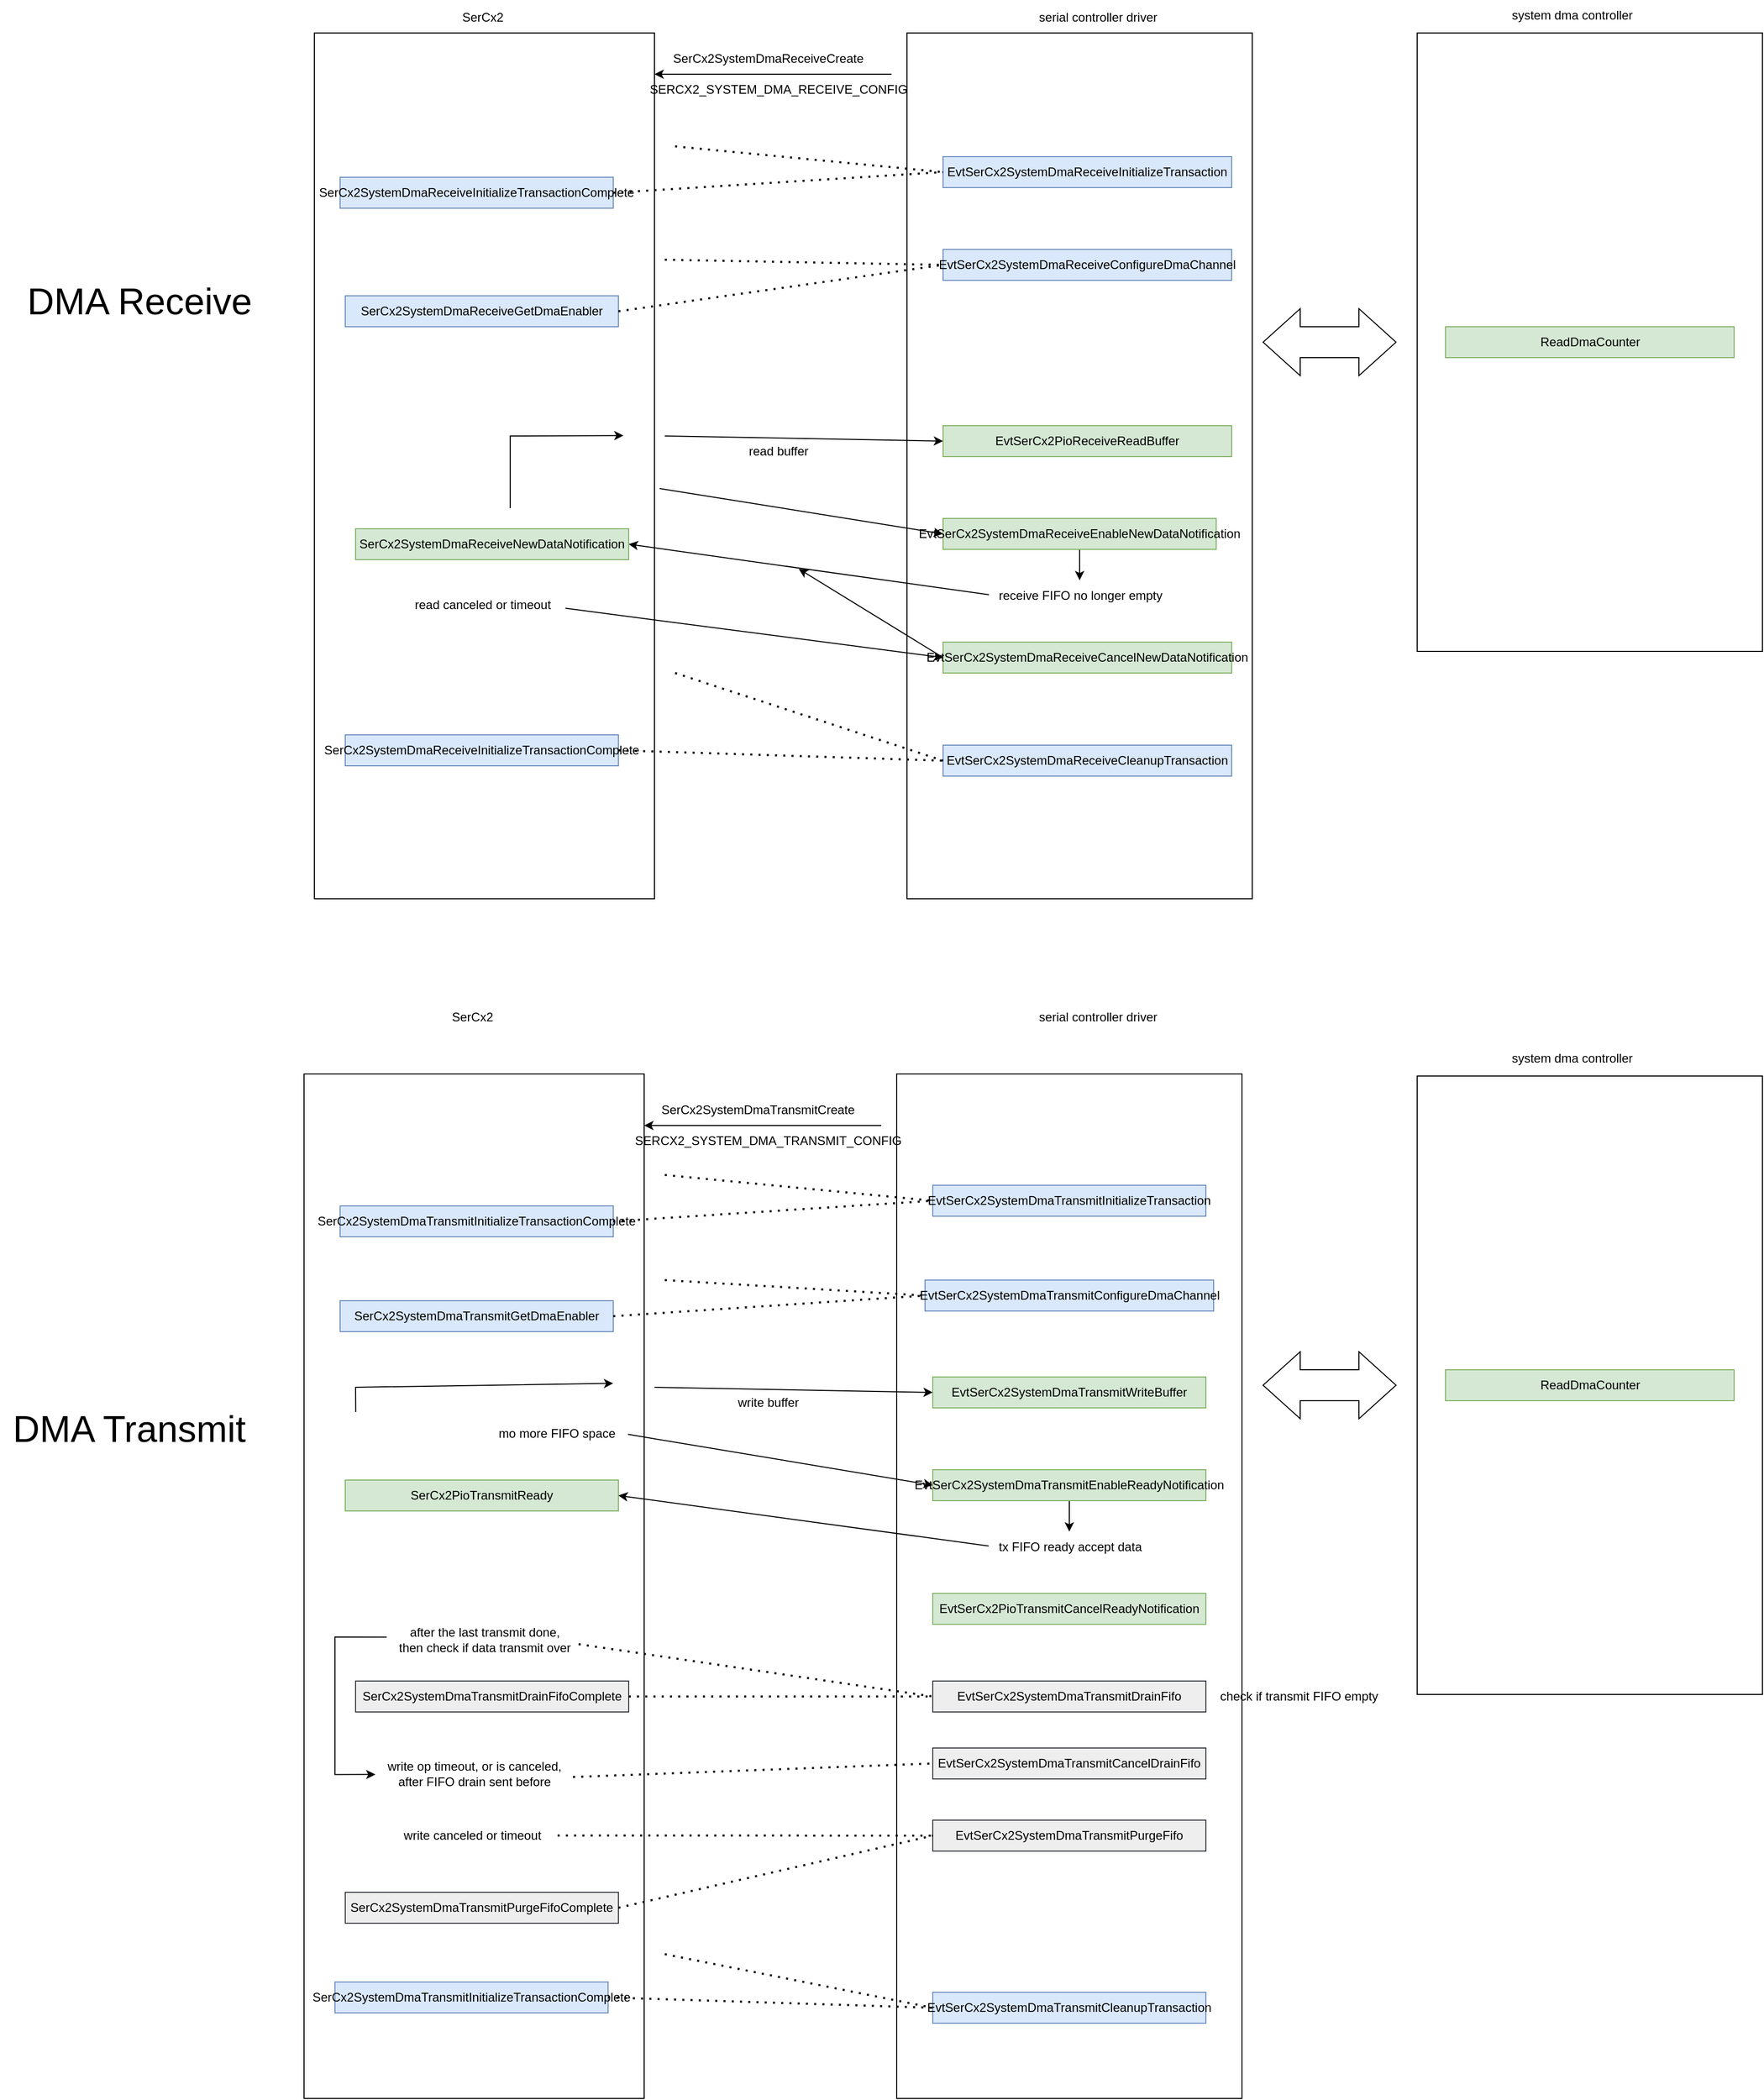 <mxfile version="24.7.5">
  <diagram id="C5RBs43oDa-KdzZeNtuy" name="Page-1">
    <mxGraphModel dx="1642" dy="996" grid="1" gridSize="10" guides="1" tooltips="1" connect="1" arrows="1" fold="1" page="1" pageScale="1" pageWidth="827" pageHeight="1169" math="0" shadow="0">
      <root>
        <mxCell id="WIyWlLk6GJQsqaUBKTNV-0" />
        <mxCell id="WIyWlLk6GJQsqaUBKTNV-1" parent="WIyWlLk6GJQsqaUBKTNV-0" />
        <mxCell id="CJKZ5IRd0fSEl3AEi2B6-0" value="" style="rounded=0;whiteSpace=wrap;html=1;fontStyle=0;fontSize=12;" parent="WIyWlLk6GJQsqaUBKTNV-1" vertex="1">
          <mxGeometry x="300" y="70" width="330" height="840" as="geometry" />
        </mxCell>
        <mxCell id="CJKZ5IRd0fSEl3AEi2B6-1" value="" style="rounded=0;whiteSpace=wrap;html=1;fontStyle=0;fontSize=12;" parent="WIyWlLk6GJQsqaUBKTNV-1" vertex="1">
          <mxGeometry x="875" y="70" width="335" height="840" as="geometry" />
        </mxCell>
        <mxCell id="CJKZ5IRd0fSEl3AEi2B6-2" value="serial controller driver" style="text;html=1;align=center;verticalAlign=middle;resizable=0;points=[];autosize=1;strokeColor=none;fillColor=none;fontStyle=0;fontSize=12;" parent="WIyWlLk6GJQsqaUBKTNV-1" vertex="1">
          <mxGeometry x="990" y="40" width="140" height="30" as="geometry" />
        </mxCell>
        <mxCell id="CJKZ5IRd0fSEl3AEi2B6-3" value="" style="endArrow=classic;html=1;rounded=0;entryX=0;entryY=0.5;entryDx=0;entryDy=0;fontStyle=0;fontSize=12;" parent="WIyWlLk6GJQsqaUBKTNV-1" target="CJKZ5IRd0fSEl3AEi2B6-12" edge="1">
          <mxGeometry width="50" height="50" relative="1" as="geometry">
            <mxPoint x="640" y="461" as="sourcePoint" />
            <mxPoint x="875.0" y="423.8" as="targetPoint" />
          </mxGeometry>
        </mxCell>
        <mxCell id="CJKZ5IRd0fSEl3AEi2B6-5" value="&lt;div style=&quot;font-size: 12px;&quot;&gt;&lt;span style=&quot;box-sizing: inherit; outline-color: inherit; font-size: 12px;&quot;&gt;read buffer&lt;/span&gt;&lt;/div&gt;" style="text;html=1;align=center;verticalAlign=middle;resizable=0;points=[];autosize=1;strokeColor=none;fillColor=none;fontStyle=0;fontSize=12;" parent="WIyWlLk6GJQsqaUBKTNV-1" vertex="1">
          <mxGeometry x="710" y="461" width="80" height="30" as="geometry" />
        </mxCell>
        <mxCell id="CJKZ5IRd0fSEl3AEi2B6-6" value="SerCx2SystemDmaReceiveCreate" style="text;html=1;align=center;verticalAlign=middle;resizable=0;points=[];autosize=1;strokeColor=none;fillColor=none;fontStyle=0;fontSize=12;" parent="WIyWlLk6GJQsqaUBKTNV-1" vertex="1">
          <mxGeometry x="635" y="80" width="210" height="30" as="geometry" />
        </mxCell>
        <mxCell id="CJKZ5IRd0fSEl3AEi2B6-9" value="SERCX2_SYSTEM_DMA_RECEIVE_CONFIG" style="text;html=1;align=center;verticalAlign=middle;resizable=0;points=[];autosize=0;strokeColor=none;fillColor=none;fontStyle=0;fontSize=12;" parent="WIyWlLk6GJQsqaUBKTNV-1" vertex="1">
          <mxGeometry x="645" y="110" width="210" height="30" as="geometry" />
        </mxCell>
        <mxCell id="CJKZ5IRd0fSEl3AEi2B6-10" value="" style="endArrow=classic;html=1;rounded=0;fontStyle=0;fontSize=12;" parent="WIyWlLk6GJQsqaUBKTNV-1" edge="1">
          <mxGeometry width="50" height="50" relative="1" as="geometry">
            <mxPoint x="860" y="110" as="sourcePoint" />
            <mxPoint x="630" y="110" as="targetPoint" />
          </mxGeometry>
        </mxCell>
        <mxCell id="CJKZ5IRd0fSEl3AEi2B6-12" value="&lt;span style=&quot;text-wrap: nowrap; font-size: 12px;&quot;&gt;EvtSerCx2PioReceiveReadBuffer&lt;/span&gt;" style="rounded=0;whiteSpace=wrap;html=1;fillColor=#d5e8d4;strokeColor=#82b366;fontStyle=0;fontSize=12;" parent="WIyWlLk6GJQsqaUBKTNV-1" vertex="1">
          <mxGeometry x="910" y="451" width="280" height="30" as="geometry" />
        </mxCell>
        <mxCell id="CJKZ5IRd0fSEl3AEi2B6-26" style="rounded=0;orthogonalLoop=1;jettySize=auto;html=1;exitX=0.011;exitY=0.467;exitDx=0;exitDy=0;entryX=1;entryY=0.5;entryDx=0;entryDy=0;exitPerimeter=0;fontStyle=0;fontSize=12;" parent="WIyWlLk6GJQsqaUBKTNV-1" source="CJKZ5IRd0fSEl3AEi2B6-28" target="CJKZ5IRd0fSEl3AEi2B6-24" edge="1">
          <mxGeometry relative="1" as="geometry" />
        </mxCell>
        <mxCell id="CJKZ5IRd0fSEl3AEi2B6-29" value="" style="edgeStyle=orthogonalEdgeStyle;rounded=0;orthogonalLoop=1;jettySize=auto;html=1;fontStyle=0;fontSize=12;" parent="WIyWlLk6GJQsqaUBKTNV-1" source="CJKZ5IRd0fSEl3AEi2B6-13" target="CJKZ5IRd0fSEl3AEi2B6-28" edge="1">
          <mxGeometry relative="1" as="geometry" />
        </mxCell>
        <mxCell id="CJKZ5IRd0fSEl3AEi2B6-13" value="&lt;span style=&quot;text-wrap: nowrap;&quot;&gt;EvtSerCx2SystemDmaReceiveEnableNewDataNotification&lt;/span&gt;" style="rounded=0;whiteSpace=wrap;html=1;fillColor=#d5e8d4;strokeColor=#82b366;fontStyle=0;fontSize=12;" parent="WIyWlLk6GJQsqaUBKTNV-1" vertex="1">
          <mxGeometry x="910" y="541" width="265" height="30" as="geometry" />
        </mxCell>
        <mxCell id="CJKZ5IRd0fSEl3AEi2B6-14" value="&lt;span style=&quot;text-wrap: nowrap; font-size: 12px;&quot;&gt;EvtSerCx2SystemDmaReceiveCancelNewDataNotification&lt;/span&gt;" style="rounded=0;whiteSpace=wrap;html=1;fillColor=#d5e8d4;strokeColor=#82b366;fontStyle=0;fontSize=12;" parent="WIyWlLk6GJQsqaUBKTNV-1" vertex="1">
          <mxGeometry x="910" y="661" width="280" height="30" as="geometry" />
        </mxCell>
        <mxCell id="CJKZ5IRd0fSEl3AEi2B6-15" value="&lt;span style=&quot;text-wrap: nowrap; font-size: 12px;&quot;&gt;EvtSerCx2&lt;/span&gt;&lt;span style=&quot;text-wrap: nowrap;&quot;&gt;SystemDma&lt;/span&gt;&lt;span style=&quot;text-wrap: nowrap; font-size: 12px;&quot;&gt;ReceiveInitializeTransaction&lt;/span&gt;" style="rounded=0;whiteSpace=wrap;html=1;fillColor=#dae8fc;strokeColor=#6c8ebf;fontStyle=0;fontSize=12;" parent="WIyWlLk6GJQsqaUBKTNV-1" vertex="1">
          <mxGeometry x="910" y="190" width="280" height="30" as="geometry" />
        </mxCell>
        <mxCell id="CJKZ5IRd0fSEl3AEi2B6-16" value="" style="endArrow=none;dashed=1;html=1;dashPattern=1 3;strokeWidth=2;rounded=0;entryX=0;entryY=0.5;entryDx=0;entryDy=0;fontStyle=0;fontSize=12;" parent="WIyWlLk6GJQsqaUBKTNV-1" target="CJKZ5IRd0fSEl3AEi2B6-15" edge="1">
          <mxGeometry width="50" height="50" relative="1" as="geometry">
            <mxPoint x="650" y="180" as="sourcePoint" />
            <mxPoint x="730" y="190" as="targetPoint" />
          </mxGeometry>
        </mxCell>
        <mxCell id="CJKZ5IRd0fSEl3AEi2B6-17" value="&lt;span style=&quot;text-wrap: nowrap; font-size: 12px;&quot;&gt;EvtSerCx2&lt;/span&gt;&lt;span style=&quot;text-wrap: nowrap;&quot;&gt;SystemDma&lt;/span&gt;&lt;span style=&quot;text-wrap: nowrap; font-size: 12px;&quot;&gt;ReceiveCleanupTransaction&lt;/span&gt;" style="rounded=0;whiteSpace=wrap;html=1;fillColor=#dae8fc;strokeColor=#6c8ebf;fontStyle=0;fontSize=12;" parent="WIyWlLk6GJQsqaUBKTNV-1" vertex="1">
          <mxGeometry x="910" y="761" width="280" height="30" as="geometry" />
        </mxCell>
        <mxCell id="CJKZ5IRd0fSEl3AEi2B6-18" value="" style="endArrow=none;dashed=1;html=1;dashPattern=1 3;strokeWidth=2;rounded=0;entryX=0;entryY=0.5;entryDx=0;entryDy=0;fontStyle=0;fontSize=12;" parent="WIyWlLk6GJQsqaUBKTNV-1" target="CJKZ5IRd0fSEl3AEi2B6-17" edge="1">
          <mxGeometry width="50" height="50" relative="1" as="geometry">
            <mxPoint x="650" y="691" as="sourcePoint" />
            <mxPoint x="895" y="561" as="targetPoint" />
          </mxGeometry>
        </mxCell>
        <mxCell id="CJKZ5IRd0fSEl3AEi2B6-19" value="&lt;span style=&quot;text-wrap: nowrap; font-size: 12px;&quot;&gt;SerCx2&lt;/span&gt;&lt;span style=&quot;text-wrap: nowrap;&quot;&gt;SystemDma&lt;/span&gt;&lt;span style=&quot;text-wrap: nowrap; font-size: 12px;&quot;&gt;ReceiveInitializeTransactionComplete&lt;/span&gt;" style="rounded=0;whiteSpace=wrap;html=1;fillColor=#dae8fc;strokeColor=#6c8ebf;fontStyle=0;fontSize=12;" parent="WIyWlLk6GJQsqaUBKTNV-1" vertex="1">
          <mxGeometry x="325" y="210" width="265" height="30" as="geometry" />
        </mxCell>
        <mxCell id="CJKZ5IRd0fSEl3AEi2B6-20" value="" style="endArrow=none;dashed=1;html=1;dashPattern=1 3;strokeWidth=2;rounded=0;exitX=1;exitY=0.5;exitDx=0;exitDy=0;entryX=0;entryY=0.5;entryDx=0;entryDy=0;fontStyle=0;fontSize=12;" parent="WIyWlLk6GJQsqaUBKTNV-1" source="CJKZ5IRd0fSEl3AEi2B6-19" target="CJKZ5IRd0fSEl3AEi2B6-15" edge="1">
          <mxGeometry width="50" height="50" relative="1" as="geometry">
            <mxPoint x="660" y="190" as="sourcePoint" />
            <mxPoint x="860" y="190" as="targetPoint" />
          </mxGeometry>
        </mxCell>
        <mxCell id="CJKZ5IRd0fSEl3AEi2B6-21" value="&lt;span style=&quot;text-wrap: nowrap; font-size: 12px;&quot;&gt;SerCx2&lt;/span&gt;&lt;span style=&quot;text-wrap: nowrap;&quot;&gt;SystemDma&lt;/span&gt;&lt;span style=&quot;text-wrap: nowrap; font-size: 12px;&quot;&gt;ReceiveInitializeTransactionComplete&lt;/span&gt;" style="rounded=0;whiteSpace=wrap;html=1;fillColor=#dae8fc;strokeColor=#6c8ebf;fontStyle=0;fontSize=12;" parent="WIyWlLk6GJQsqaUBKTNV-1" vertex="1">
          <mxGeometry x="330" y="751" width="265" height="30" as="geometry" />
        </mxCell>
        <mxCell id="CJKZ5IRd0fSEl3AEi2B6-22" value="" style="endArrow=none;dashed=1;html=1;dashPattern=1 3;strokeWidth=2;rounded=0;exitX=1;exitY=0.5;exitDx=0;exitDy=0;entryX=0;entryY=0.5;entryDx=0;entryDy=0;fontStyle=0;fontSize=12;" parent="WIyWlLk6GJQsqaUBKTNV-1" source="CJKZ5IRd0fSEl3AEi2B6-21" target="CJKZ5IRd0fSEl3AEi2B6-17" edge="1">
          <mxGeometry width="50" height="50" relative="1" as="geometry">
            <mxPoint x="660" y="634" as="sourcePoint" />
            <mxPoint x="860" y="634" as="targetPoint" />
          </mxGeometry>
        </mxCell>
        <mxCell id="CJKZ5IRd0fSEl3AEi2B6-23" value="" style="endArrow=classic;html=1;rounded=0;entryX=0;entryY=0.5;entryDx=0;entryDy=0;fontStyle=0;fontSize=12;" parent="WIyWlLk6GJQsqaUBKTNV-1" target="CJKZ5IRd0fSEl3AEi2B6-13" edge="1">
          <mxGeometry width="50" height="50" relative="1" as="geometry">
            <mxPoint x="635" y="512" as="sourcePoint" />
            <mxPoint x="890" y="520" as="targetPoint" />
          </mxGeometry>
        </mxCell>
        <mxCell id="CJKZ5IRd0fSEl3AEi2B6-24" value="&lt;span style=&quot;text-wrap: nowrap;&quot;&gt;SerCx2SystemDmaReceiveNewDataNotification&lt;/span&gt;" style="rounded=0;whiteSpace=wrap;html=1;fillColor=#d5e8d4;strokeColor=#82b366;fontStyle=0;fontSize=12;" parent="WIyWlLk6GJQsqaUBKTNV-1" vertex="1">
          <mxGeometry x="340" y="551" width="265" height="30" as="geometry" />
        </mxCell>
        <mxCell id="CJKZ5IRd0fSEl3AEi2B6-28" value="receive FIFO no longer empty" style="text;html=1;align=center;verticalAlign=middle;resizable=0;points=[];autosize=1;strokeColor=none;fillColor=none;fontStyle=0;fontSize=12;" parent="WIyWlLk6GJQsqaUBKTNV-1" vertex="1">
          <mxGeometry x="952.5" y="601" width="180" height="30" as="geometry" />
        </mxCell>
        <mxCell id="CJKZ5IRd0fSEl3AEi2B6-30" value="SerCx2" style="text;html=1;align=center;verticalAlign=middle;resizable=0;points=[];autosize=1;strokeColor=none;fillColor=none;fontStyle=0;fontSize=12;" parent="WIyWlLk6GJQsqaUBKTNV-1" vertex="1">
          <mxGeometry x="432.5" y="40" width="60" height="30" as="geometry" />
        </mxCell>
        <mxCell id="CJKZ5IRd0fSEl3AEi2B6-31" value="" style="endArrow=classic;html=1;rounded=0;entryX=0.909;entryY=0.465;entryDx=0;entryDy=0;entryPerimeter=0;fontStyle=0;fontSize=12;" parent="WIyWlLk6GJQsqaUBKTNV-1" target="CJKZ5IRd0fSEl3AEi2B6-0" edge="1">
          <mxGeometry width="50" height="50" relative="1" as="geometry">
            <mxPoint x="490" y="531" as="sourcePoint" />
            <mxPoint x="599.97" y="600.66" as="targetPoint" />
            <Array as="points">
              <mxPoint x="490" y="461" />
            </Array>
          </mxGeometry>
        </mxCell>
        <mxCell id="CJKZ5IRd0fSEl3AEi2B6-32" value="&lt;font style=&quot;font-size: 36px;&quot;&gt;DMA Receive&lt;/font&gt;" style="text;html=1;align=center;verticalAlign=middle;resizable=0;points=[];autosize=1;strokeColor=none;fillColor=none;fontStyle=0;fontSize=36;" parent="WIyWlLk6GJQsqaUBKTNV-1" vertex="1">
          <mxGeometry x="10" y="300" width="240" height="60" as="geometry" />
        </mxCell>
        <mxCell id="CJKZ5IRd0fSEl3AEi2B6-33" value="" style="rounded=0;whiteSpace=wrap;html=1;fontStyle=0;fontSize=12;" parent="WIyWlLk6GJQsqaUBKTNV-1" vertex="1">
          <mxGeometry x="290" y="1080" width="330" height="994" as="geometry" />
        </mxCell>
        <mxCell id="CJKZ5IRd0fSEl3AEi2B6-34" value="" style="rounded=0;whiteSpace=wrap;html=1;fontStyle=0;fontSize=12;" parent="WIyWlLk6GJQsqaUBKTNV-1" vertex="1">
          <mxGeometry x="865" y="1080" width="335" height="994" as="geometry" />
        </mxCell>
        <mxCell id="CJKZ5IRd0fSEl3AEi2B6-35" value="serial controller driver" style="text;html=1;align=center;verticalAlign=middle;resizable=0;points=[];autosize=1;strokeColor=none;fillColor=none;fontStyle=0;fontSize=12;" parent="WIyWlLk6GJQsqaUBKTNV-1" vertex="1">
          <mxGeometry x="990" y="1010" width="140" height="30" as="geometry" />
        </mxCell>
        <mxCell id="CJKZ5IRd0fSEl3AEi2B6-36" value="" style="endArrow=classic;html=1;rounded=0;entryX=0;entryY=0.5;entryDx=0;entryDy=0;fontStyle=0;fontSize=12;" parent="WIyWlLk6GJQsqaUBKTNV-1" target="CJKZ5IRd0fSEl3AEi2B6-42" edge="1">
          <mxGeometry width="50" height="50" relative="1" as="geometry">
            <mxPoint x="630" y="1384" as="sourcePoint" />
            <mxPoint x="865.0" y="1346.8" as="targetPoint" />
          </mxGeometry>
        </mxCell>
        <mxCell id="CJKZ5IRd0fSEl3AEi2B6-37" value="&lt;div style=&quot;font-size: 12px;&quot;&gt;&lt;span style=&quot;box-sizing: inherit; outline-color: inherit; font-size: 12px;&quot;&gt;write buffer&lt;/span&gt;&lt;/div&gt;" style="text;html=1;align=center;verticalAlign=middle;resizable=0;points=[];autosize=1;strokeColor=none;fillColor=none;fontStyle=0;fontSize=12;" parent="WIyWlLk6GJQsqaUBKTNV-1" vertex="1">
          <mxGeometry x="700" y="1384" width="80" height="30" as="geometry" />
        </mxCell>
        <mxCell id="CJKZ5IRd0fSEl3AEi2B6-38" value="SerCx2SystemDmaTransmitCreate" style="text;html=1;align=center;verticalAlign=middle;resizable=0;points=[];autosize=1;strokeColor=none;fillColor=none;fontStyle=0;fontSize=12;" parent="WIyWlLk6GJQsqaUBKTNV-1" vertex="1">
          <mxGeometry x="625" y="1100" width="210" height="30" as="geometry" />
        </mxCell>
        <mxCell id="CJKZ5IRd0fSEl3AEi2B6-39" value="SERCX2_SYSTEM_DMA_TRANSMIT_CONFIG" style="text;html=1;align=center;verticalAlign=middle;resizable=0;points=[];autosize=0;strokeColor=none;fillColor=none;fontStyle=0;fontSize=12;" parent="WIyWlLk6GJQsqaUBKTNV-1" vertex="1">
          <mxGeometry x="635" y="1130" width="210" height="30" as="geometry" />
        </mxCell>
        <mxCell id="CJKZ5IRd0fSEl3AEi2B6-40" value="" style="endArrow=classic;html=1;rounded=0;fontStyle=0;fontSize=12;" parent="WIyWlLk6GJQsqaUBKTNV-1" edge="1">
          <mxGeometry width="50" height="50" relative="1" as="geometry">
            <mxPoint x="850" y="1130" as="sourcePoint" />
            <mxPoint x="620" y="1130" as="targetPoint" />
          </mxGeometry>
        </mxCell>
        <mxCell id="CJKZ5IRd0fSEl3AEi2B6-42" value="&lt;span style=&quot;text-wrap: nowrap; font-size: 12px;&quot;&gt;EvtSerCx2SystemDmaTransmitWriteBuffer&lt;/span&gt;" style="rounded=0;whiteSpace=wrap;html=1;fillColor=#d5e8d4;strokeColor=#82b366;fontStyle=0;fontSize=12;" parent="WIyWlLk6GJQsqaUBKTNV-1" vertex="1">
          <mxGeometry x="900" y="1374" width="265" height="30" as="geometry" />
        </mxCell>
        <mxCell id="CJKZ5IRd0fSEl3AEi2B6-43" style="rounded=0;orthogonalLoop=1;jettySize=auto;html=1;exitX=0.011;exitY=0.467;exitDx=0;exitDy=0;entryX=1;entryY=0.5;entryDx=0;entryDy=0;exitPerimeter=0;fontStyle=0;fontSize=12;" parent="WIyWlLk6GJQsqaUBKTNV-1" source="CJKZ5IRd0fSEl3AEi2B6-57" target="CJKZ5IRd0fSEl3AEi2B6-56" edge="1">
          <mxGeometry relative="1" as="geometry" />
        </mxCell>
        <mxCell id="CJKZ5IRd0fSEl3AEi2B6-44" value="" style="edgeStyle=orthogonalEdgeStyle;rounded=0;orthogonalLoop=1;jettySize=auto;html=1;fontStyle=0;fontSize=12;" parent="WIyWlLk6GJQsqaUBKTNV-1" source="CJKZ5IRd0fSEl3AEi2B6-45" target="CJKZ5IRd0fSEl3AEi2B6-57" edge="1">
          <mxGeometry relative="1" as="geometry" />
        </mxCell>
        <mxCell id="CJKZ5IRd0fSEl3AEi2B6-45" value="&lt;span style=&quot;text-wrap: nowrap; font-size: 12px;&quot;&gt;EvtSerCx2SystemDmaTransmitEnableReadyNotification&lt;/span&gt;" style="rounded=0;whiteSpace=wrap;html=1;fillColor=#d5e8d4;strokeColor=#82b366;fontStyle=0;fontSize=12;" parent="WIyWlLk6GJQsqaUBKTNV-1" vertex="1">
          <mxGeometry x="900" y="1464" width="265" height="30" as="geometry" />
        </mxCell>
        <mxCell id="CJKZ5IRd0fSEl3AEi2B6-46" value="&lt;span style=&quot;text-wrap: nowrap; font-size: 12px;&quot;&gt;EvtSerCx2PioTransmitCancelReadyNotification&lt;/span&gt;" style="rounded=0;whiteSpace=wrap;html=1;fillColor=#d5e8d4;strokeColor=#82b366;fontStyle=0;fontSize=12;" parent="WIyWlLk6GJQsqaUBKTNV-1" vertex="1">
          <mxGeometry x="900" y="1584" width="265" height="30" as="geometry" />
        </mxCell>
        <mxCell id="CJKZ5IRd0fSEl3AEi2B6-47" value="&lt;span style=&quot;text-wrap: nowrap; font-size: 12px;&quot;&gt;EvtSerCx2SystemDmaTransmitInitializeTransaction&lt;/span&gt;" style="rounded=0;whiteSpace=wrap;html=1;fillColor=#dae8fc;strokeColor=#6c8ebf;fontStyle=0;fontSize=12;" parent="WIyWlLk6GJQsqaUBKTNV-1" vertex="1">
          <mxGeometry x="900" y="1188" width="265" height="30" as="geometry" />
        </mxCell>
        <mxCell id="CJKZ5IRd0fSEl3AEi2B6-48" value="" style="endArrow=none;dashed=1;html=1;dashPattern=1 3;strokeWidth=2;rounded=0;entryX=0;entryY=0.5;entryDx=0;entryDy=0;fontStyle=0;fontSize=12;" parent="WIyWlLk6GJQsqaUBKTNV-1" target="CJKZ5IRd0fSEl3AEi2B6-47" edge="1">
          <mxGeometry width="50" height="50" relative="1" as="geometry">
            <mxPoint x="640" y="1178" as="sourcePoint" />
            <mxPoint x="720" y="1188" as="targetPoint" />
          </mxGeometry>
        </mxCell>
        <mxCell id="CJKZ5IRd0fSEl3AEi2B6-49" value="&lt;span style=&quot;text-wrap: nowrap; font-size: 12px;&quot;&gt;EvtSerCx2SystemDmaTransmitCleanupTransaction&lt;/span&gt;" style="rounded=0;whiteSpace=wrap;html=1;fillColor=#dae8fc;strokeColor=#6c8ebf;fontStyle=0;fontSize=12;" parent="WIyWlLk6GJQsqaUBKTNV-1" vertex="1">
          <mxGeometry x="900" y="1971" width="265" height="30" as="geometry" />
        </mxCell>
        <mxCell id="CJKZ5IRd0fSEl3AEi2B6-50" value="" style="endArrow=none;dashed=1;html=1;dashPattern=1 3;strokeWidth=2;rounded=0;entryX=0;entryY=0.5;entryDx=0;entryDy=0;fontStyle=0;fontSize=12;" parent="WIyWlLk6GJQsqaUBKTNV-1" target="CJKZ5IRd0fSEl3AEi2B6-49" edge="1">
          <mxGeometry width="50" height="50" relative="1" as="geometry">
            <mxPoint x="640" y="1934" as="sourcePoint" />
            <mxPoint x="885" y="1771" as="targetPoint" />
          </mxGeometry>
        </mxCell>
        <mxCell id="CJKZ5IRd0fSEl3AEi2B6-51" value="&lt;span style=&quot;text-wrap: nowrap; font-size: 12px;&quot;&gt;SerCx2&lt;/span&gt;&lt;span style=&quot;text-wrap: nowrap;&quot;&gt;SystemDma&lt;/span&gt;&lt;span style=&quot;text-wrap: nowrap; font-size: 12px;&quot;&gt;TransmitInitializeTransactionComplete&lt;/span&gt;" style="rounded=0;whiteSpace=wrap;html=1;fillColor=#dae8fc;strokeColor=#6c8ebf;fontStyle=0;fontSize=12;" parent="WIyWlLk6GJQsqaUBKTNV-1" vertex="1">
          <mxGeometry x="325" y="1208" width="265" height="30" as="geometry" />
        </mxCell>
        <mxCell id="CJKZ5IRd0fSEl3AEi2B6-52" value="" style="endArrow=none;dashed=1;html=1;dashPattern=1 3;strokeWidth=2;rounded=0;exitX=1;exitY=0.5;exitDx=0;exitDy=0;entryX=0;entryY=0.5;entryDx=0;entryDy=0;fontStyle=0;fontSize=12;" parent="WIyWlLk6GJQsqaUBKTNV-1" source="CJKZ5IRd0fSEl3AEi2B6-51" target="CJKZ5IRd0fSEl3AEi2B6-47" edge="1">
          <mxGeometry width="50" height="50" relative="1" as="geometry">
            <mxPoint x="650" y="1188" as="sourcePoint" />
            <mxPoint x="850" y="1188" as="targetPoint" />
          </mxGeometry>
        </mxCell>
        <mxCell id="CJKZ5IRd0fSEl3AEi2B6-53" value="&lt;span style=&quot;text-wrap: nowrap; font-size: 12px;&quot;&gt;SerCx2&lt;/span&gt;&lt;span style=&quot;text-wrap: nowrap;&quot;&gt;SystemDma&lt;/span&gt;&lt;span style=&quot;text-wrap: nowrap;&quot;&gt;Transmit&lt;/span&gt;&lt;span style=&quot;text-wrap: nowrap; font-size: 12px;&quot;&gt;InitializeTransactionComplete&lt;/span&gt;" style="rounded=0;whiteSpace=wrap;html=1;fillColor=#dae8fc;strokeColor=#6c8ebf;fontStyle=0;fontSize=12;" parent="WIyWlLk6GJQsqaUBKTNV-1" vertex="1">
          <mxGeometry x="320" y="1961" width="265" height="30" as="geometry" />
        </mxCell>
        <mxCell id="CJKZ5IRd0fSEl3AEi2B6-54" value="" style="endArrow=none;dashed=1;html=1;dashPattern=1 3;strokeWidth=2;rounded=0;exitX=1;exitY=0.5;exitDx=0;exitDy=0;entryX=0;entryY=0.5;entryDx=0;entryDy=0;fontStyle=0;fontSize=12;" parent="WIyWlLk6GJQsqaUBKTNV-1" source="CJKZ5IRd0fSEl3AEi2B6-53" target="CJKZ5IRd0fSEl3AEi2B6-49" edge="1">
          <mxGeometry width="50" height="50" relative="1" as="geometry">
            <mxPoint x="650" y="1844" as="sourcePoint" />
            <mxPoint x="850" y="1844" as="targetPoint" />
          </mxGeometry>
        </mxCell>
        <mxCell id="CJKZ5IRd0fSEl3AEi2B6-55" value="" style="endArrow=classic;html=1;rounded=0;entryX=0;entryY=0.5;entryDx=0;entryDy=0;fontStyle=0;fontSize=12;exitX=0.995;exitY=0.522;exitDx=0;exitDy=0;exitPerimeter=0;" parent="WIyWlLk6GJQsqaUBKTNV-1" source="J14_GXVmGQ0ArYSJ1UOR-16" target="CJKZ5IRd0fSEl3AEi2B6-45" edge="1">
          <mxGeometry width="50" height="50" relative="1" as="geometry">
            <mxPoint x="625" y="1435" as="sourcePoint" />
            <mxPoint x="880" y="1443" as="targetPoint" />
          </mxGeometry>
        </mxCell>
        <mxCell id="CJKZ5IRd0fSEl3AEi2B6-56" value="&lt;span style=&quot;text-wrap: nowrap; font-size: 12px;&quot;&gt;SerCx2Pio&lt;/span&gt;&lt;span style=&quot;text-wrap: nowrap;&quot;&gt;Transmit&lt;/span&gt;&lt;span style=&quot;text-wrap: nowrap; font-size: 12px;&quot;&gt;Ready&lt;/span&gt;" style="rounded=0;whiteSpace=wrap;html=1;fillColor=#d5e8d4;strokeColor=#82b366;fontStyle=0;fontSize=12;" parent="WIyWlLk6GJQsqaUBKTNV-1" vertex="1">
          <mxGeometry x="330" y="1474" width="265" height="30" as="geometry" />
        </mxCell>
        <mxCell id="CJKZ5IRd0fSEl3AEi2B6-57" value="tx FIFO ready accept data" style="text;html=1;align=center;verticalAlign=middle;resizable=0;points=[];autosize=1;strokeColor=none;fillColor=none;fontStyle=0;fontSize=12;" parent="WIyWlLk6GJQsqaUBKTNV-1" vertex="1">
          <mxGeometry x="952.5" y="1524" width="160" height="30" as="geometry" />
        </mxCell>
        <mxCell id="CJKZ5IRd0fSEl3AEi2B6-58" value="SerCx2" style="text;html=1;align=center;verticalAlign=middle;resizable=0;points=[];autosize=1;strokeColor=none;fillColor=none;fontStyle=0;fontSize=12;" parent="WIyWlLk6GJQsqaUBKTNV-1" vertex="1">
          <mxGeometry x="422.5" y="1010" width="60" height="30" as="geometry" />
        </mxCell>
        <mxCell id="CJKZ5IRd0fSEl3AEi2B6-59" value="" style="endArrow=classic;html=1;rounded=0;entryX=0.909;entryY=0.302;entryDx=0;entryDy=0;entryPerimeter=0;fontStyle=0;fontSize=12;exitX=0.152;exitY=0.33;exitDx=0;exitDy=0;exitPerimeter=0;" parent="WIyWlLk6GJQsqaUBKTNV-1" source="CJKZ5IRd0fSEl3AEi2B6-33" target="CJKZ5IRd0fSEl3AEi2B6-33" edge="1">
          <mxGeometry width="50" height="50" relative="1" as="geometry">
            <mxPoint x="480" y="1454" as="sourcePoint" />
            <mxPoint x="530" y="1404" as="targetPoint" />
            <Array as="points">
              <mxPoint x="340" y="1384" />
            </Array>
          </mxGeometry>
        </mxCell>
        <mxCell id="CJKZ5IRd0fSEl3AEi2B6-60" value="&lt;font style=&quot;font-size: 36px;&quot;&gt;DMA Transmit&lt;/font&gt;" style="text;html=1;align=center;verticalAlign=middle;resizable=0;points=[];autosize=1;strokeColor=none;fillColor=none;fontStyle=0;fontSize=36;" parent="WIyWlLk6GJQsqaUBKTNV-1" vertex="1">
          <mxGeometry x="-5" y="1394" width="250" height="60" as="geometry" />
        </mxCell>
        <mxCell id="J14_GXVmGQ0ArYSJ1UOR-0" value="&lt;span style=&quot;text-wrap: nowrap;&quot;&gt;EvtSerCx2&lt;/span&gt;&lt;span style=&quot;text-wrap: nowrap;&quot;&gt;SystemDma&lt;/span&gt;&lt;span style=&quot;text-wrap: nowrap;&quot;&gt;TransmitPurgeFifo&lt;/span&gt;" style="rounded=0;whiteSpace=wrap;html=1;fillColor=#eeeeee;strokeColor=#36393d;fontStyle=0;fontSize=12;" parent="WIyWlLk6GJQsqaUBKTNV-1" vertex="1">
          <mxGeometry x="900" y="1804" width="265" height="30" as="geometry" />
        </mxCell>
        <mxCell id="J14_GXVmGQ0ArYSJ1UOR-1" value="&lt;span style=&quot;text-wrap: nowrap;&quot;&gt;EvtSerCx2&lt;/span&gt;&lt;span style=&quot;text-wrap: nowrap;&quot;&gt;SystemDma&lt;/span&gt;&lt;span style=&quot;text-wrap: nowrap;&quot;&gt;TransmitCancelDrainFifo&lt;/span&gt;" style="rounded=0;whiteSpace=wrap;html=1;fillColor=#eeeeee;strokeColor=#36393d;fontStyle=0;fontSize=12;" parent="WIyWlLk6GJQsqaUBKTNV-1" vertex="1">
          <mxGeometry x="900" y="1734" width="265" height="30" as="geometry" />
        </mxCell>
        <mxCell id="J14_GXVmGQ0ArYSJ1UOR-2" value="&lt;span style=&quot;text-wrap: nowrap;&quot;&gt;EvtSerCx2SystemDmaTransmitDrainFifo&lt;/span&gt;" style="rounded=0;whiteSpace=wrap;html=1;fillColor=#eeeeee;strokeColor=#36393d;fontStyle=0;fontSize=12;" parent="WIyWlLk6GJQsqaUBKTNV-1" vertex="1">
          <mxGeometry x="900" y="1669" width="265" height="30" as="geometry" />
        </mxCell>
        <mxCell id="J14_GXVmGQ0ArYSJ1UOR-3" value="&lt;span style=&quot;text-wrap: nowrap;&quot;&gt;SerCx2&lt;/span&gt;&lt;span style=&quot;text-wrap: nowrap;&quot;&gt;SystemDma&lt;/span&gt;&lt;span style=&quot;text-wrap: nowrap;&quot;&gt;TransmitPurgeFifoComplete&lt;/span&gt;" style="rounded=0;whiteSpace=wrap;html=1;fillColor=#eeeeee;strokeColor=#36393d;fontStyle=0;fontSize=12;" parent="WIyWlLk6GJQsqaUBKTNV-1" vertex="1">
          <mxGeometry x="330" y="1874" width="265" height="30" as="geometry" />
        </mxCell>
        <mxCell id="J14_GXVmGQ0ArYSJ1UOR-4" value="&lt;span style=&quot;text-wrap: nowrap;&quot;&gt;SerCx2&lt;/span&gt;&lt;span style=&quot;text-wrap: nowrap;&quot;&gt;SystemDma&lt;/span&gt;&lt;span style=&quot;text-wrap: nowrap;&quot;&gt;TransmitDrainFifoComplete&lt;/span&gt;" style="rounded=0;whiteSpace=wrap;html=1;fillColor=#eeeeee;strokeColor=#36393d;fontStyle=0;fontSize=12;" parent="WIyWlLk6GJQsqaUBKTNV-1" vertex="1">
          <mxGeometry x="340" y="1669" width="265" height="30" as="geometry" />
        </mxCell>
        <mxCell id="J14_GXVmGQ0ArYSJ1UOR-12" value="" style="edgeStyle=orthogonalEdgeStyle;rounded=0;orthogonalLoop=1;jettySize=auto;html=1;entryX=-0.004;entryY=0.517;entryDx=0;entryDy=0;entryPerimeter=0;exitX=0.001;exitY=0.433;exitDx=0;exitDy=0;exitPerimeter=0;" parent="WIyWlLk6GJQsqaUBKTNV-1" source="J14_GXVmGQ0ArYSJ1UOR-5" target="J14_GXVmGQ0ArYSJ1UOR-9" edge="1">
          <mxGeometry relative="1" as="geometry">
            <mxPoint x="245" y="1629" as="targetPoint" />
            <Array as="points">
              <mxPoint x="320" y="1626" />
              <mxPoint x="320" y="1760" />
            </Array>
          </mxGeometry>
        </mxCell>
        <mxCell id="J14_GXVmGQ0ArYSJ1UOR-5" value="after the last transmit done,&lt;div&gt;then check if data transmit over&lt;/div&gt;" style="text;html=1;align=center;verticalAlign=middle;resizable=0;points=[];autosize=1;strokeColor=none;fillColor=none;" parent="WIyWlLk6GJQsqaUBKTNV-1" vertex="1">
          <mxGeometry x="370" y="1609" width="190" height="40" as="geometry" />
        </mxCell>
        <mxCell id="J14_GXVmGQ0ArYSJ1UOR-6" value="" style="endArrow=none;dashed=1;html=1;dashPattern=1 3;strokeWidth=2;rounded=0;entryX=0;entryY=0.5;entryDx=0;entryDy=0;fontStyle=0;fontSize=12;exitX=0.981;exitY=0.606;exitDx=0;exitDy=0;exitPerimeter=0;" parent="WIyWlLk6GJQsqaUBKTNV-1" source="J14_GXVmGQ0ArYSJ1UOR-5" target="J14_GXVmGQ0ArYSJ1UOR-2" edge="1">
          <mxGeometry width="50" height="50" relative="1" as="geometry">
            <mxPoint x="580" y="1634" as="sourcePoint" />
            <mxPoint x="840" y="1659" as="targetPoint" />
          </mxGeometry>
        </mxCell>
        <mxCell id="J14_GXVmGQ0ArYSJ1UOR-7" value="check if transmit FIFO empty" style="text;html=1;align=center;verticalAlign=middle;resizable=0;points=[];autosize=1;strokeColor=none;fillColor=none;" parent="WIyWlLk6GJQsqaUBKTNV-1" vertex="1">
          <mxGeometry x="1165" y="1669" width="180" height="30" as="geometry" />
        </mxCell>
        <mxCell id="J14_GXVmGQ0ArYSJ1UOR-8" value="" style="endArrow=none;dashed=1;html=1;dashPattern=1 3;strokeWidth=2;rounded=0;entryX=0;entryY=0.5;entryDx=0;entryDy=0;fontStyle=0;fontSize=12;exitX=1;exitY=0.5;exitDx=0;exitDy=0;" parent="WIyWlLk6GJQsqaUBKTNV-1" source="J14_GXVmGQ0ArYSJ1UOR-4" target="J14_GXVmGQ0ArYSJ1UOR-2" edge="1">
          <mxGeometry width="50" height="50" relative="1" as="geometry">
            <mxPoint x="557" y="1642" as="sourcePoint" />
            <mxPoint x="910" y="1694" as="targetPoint" />
          </mxGeometry>
        </mxCell>
        <mxCell id="J14_GXVmGQ0ArYSJ1UOR-9" value="write op timeout, or is canceled,&lt;div&gt;after FIFO drain sent before&lt;/div&gt;" style="text;html=1;align=center;verticalAlign=middle;resizable=0;points=[];autosize=1;strokeColor=none;fillColor=none;" parent="WIyWlLk6GJQsqaUBKTNV-1" vertex="1">
          <mxGeometry x="360" y="1739" width="190" height="40" as="geometry" />
        </mxCell>
        <mxCell id="J14_GXVmGQ0ArYSJ1UOR-10" value="" style="endArrow=none;dashed=1;html=1;dashPattern=1 3;strokeWidth=2;rounded=0;entryX=0;entryY=0.5;entryDx=0;entryDy=0;fontStyle=0;fontSize=12;exitX=1.005;exitY=0.578;exitDx=0;exitDy=0;exitPerimeter=0;" parent="WIyWlLk6GJQsqaUBKTNV-1" source="J14_GXVmGQ0ArYSJ1UOR-9" target="J14_GXVmGQ0ArYSJ1UOR-1" edge="1">
          <mxGeometry width="50" height="50" relative="1" as="geometry">
            <mxPoint x="562" y="1643" as="sourcePoint" />
            <mxPoint x="910" y="1694" as="targetPoint" />
          </mxGeometry>
        </mxCell>
        <mxCell id="J14_GXVmGQ0ArYSJ1UOR-13" value="write canceled or timeout" style="text;html=1;align=center;verticalAlign=middle;resizable=0;points=[];autosize=1;strokeColor=none;fillColor=none;" parent="WIyWlLk6GJQsqaUBKTNV-1" vertex="1">
          <mxGeometry x="372.5" y="1804" width="160" height="30" as="geometry" />
        </mxCell>
        <mxCell id="J14_GXVmGQ0ArYSJ1UOR-14" value="" style="endArrow=none;dashed=1;html=1;dashPattern=1 3;strokeWidth=2;rounded=0;entryX=0;entryY=0.5;entryDx=0;entryDy=0;fontStyle=0;fontSize=12;exitX=1.022;exitY=0.494;exitDx=0;exitDy=0;exitPerimeter=0;" parent="WIyWlLk6GJQsqaUBKTNV-1" source="J14_GXVmGQ0ArYSJ1UOR-13" target="J14_GXVmGQ0ArYSJ1UOR-0" edge="1">
          <mxGeometry width="50" height="50" relative="1" as="geometry">
            <mxPoint x="561" y="1772" as="sourcePoint" />
            <mxPoint x="910" y="1759" as="targetPoint" />
          </mxGeometry>
        </mxCell>
        <mxCell id="J14_GXVmGQ0ArYSJ1UOR-15" value="" style="endArrow=none;dashed=1;html=1;dashPattern=1 3;strokeWidth=2;rounded=0;entryX=0;entryY=0.5;entryDx=0;entryDy=0;fontStyle=0;fontSize=12;exitX=1;exitY=0.5;exitDx=0;exitDy=0;" parent="WIyWlLk6GJQsqaUBKTNV-1" source="J14_GXVmGQ0ArYSJ1UOR-3" target="J14_GXVmGQ0ArYSJ1UOR-0" edge="1">
          <mxGeometry width="50" height="50" relative="1" as="geometry">
            <mxPoint x="546" y="1829" as="sourcePoint" />
            <mxPoint x="910" y="1829" as="targetPoint" />
          </mxGeometry>
        </mxCell>
        <mxCell id="J14_GXVmGQ0ArYSJ1UOR-16" value="mo more FIFO space" style="text;html=1;align=center;verticalAlign=middle;resizable=0;points=[];autosize=1;strokeColor=none;fillColor=none;" parent="WIyWlLk6GJQsqaUBKTNV-1" vertex="1">
          <mxGeometry x="465" y="1414" width="140" height="30" as="geometry" />
        </mxCell>
        <mxCell id="9yp6eN7DWjsGckbgDTzy-0" value="" style="rounded=0;whiteSpace=wrap;html=1;fontStyle=0;fontSize=12;" vertex="1" parent="WIyWlLk6GJQsqaUBKTNV-1">
          <mxGeometry x="1370" y="70" width="335" height="600" as="geometry" />
        </mxCell>
        <mxCell id="9yp6eN7DWjsGckbgDTzy-1" value="system dma controller" style="text;html=1;align=center;verticalAlign=middle;resizable=0;points=[];autosize=1;strokeColor=none;fillColor=none;" vertex="1" parent="WIyWlLk6GJQsqaUBKTNV-1">
          <mxGeometry x="1450" y="38" width="140" height="30" as="geometry" />
        </mxCell>
        <mxCell id="9yp6eN7DWjsGckbgDTzy-2" value="" style="shape=flexArrow;endArrow=classic;startArrow=classic;html=1;rounded=0;startWidth=34;startSize=11.67;width=30;endSize=11.67;endWidth=34;" edge="1" parent="WIyWlLk6GJQsqaUBKTNV-1">
          <mxGeometry width="100" height="100" relative="1" as="geometry">
            <mxPoint x="1220" y="370" as="sourcePoint" />
            <mxPoint x="1350" y="370" as="targetPoint" />
          </mxGeometry>
        </mxCell>
        <mxCell id="9yp6eN7DWjsGckbgDTzy-3" value="&lt;span style=&quot;text-wrap: nowrap;&quot;&gt;EvtSerCx2SystemDmaReceiveConfigureDmaChannel&lt;/span&gt;" style="rounded=0;whiteSpace=wrap;html=1;fillColor=#dae8fc;strokeColor=#6c8ebf;fontStyle=0;fontSize=12;" vertex="1" parent="WIyWlLk6GJQsqaUBKTNV-1">
          <mxGeometry x="910" y="280" width="280" height="30" as="geometry" />
        </mxCell>
        <mxCell id="9yp6eN7DWjsGckbgDTzy-4" value="&lt;span style=&quot;text-wrap: nowrap;&quot;&gt;ReadDmaCounter&lt;/span&gt;" style="rounded=0;whiteSpace=wrap;html=1;fillColor=#d5e8d4;strokeColor=#82b366;fontStyle=0;fontSize=12;" vertex="1" parent="WIyWlLk6GJQsqaUBKTNV-1">
          <mxGeometry x="1397.5" y="355" width="280" height="30" as="geometry" />
        </mxCell>
        <mxCell id="9yp6eN7DWjsGckbgDTzy-5" value="read canceled or timeout" style="text;html=1;align=center;verticalAlign=middle;resizable=0;points=[];autosize=1;strokeColor=none;fillColor=none;" vertex="1" parent="WIyWlLk6GJQsqaUBKTNV-1">
          <mxGeometry x="382.5" y="610" width="160" height="30" as="geometry" />
        </mxCell>
        <mxCell id="9yp6eN7DWjsGckbgDTzy-6" value="" style="endArrow=classic;html=1;rounded=0;exitX=1.007;exitY=0.606;exitDx=0;exitDy=0;exitPerimeter=0;entryX=0;entryY=0.5;entryDx=0;entryDy=0;" edge="1" parent="WIyWlLk6GJQsqaUBKTNV-1" source="9yp6eN7DWjsGckbgDTzy-5" target="CJKZ5IRd0fSEl3AEi2B6-14">
          <mxGeometry width="50" height="50" relative="1" as="geometry">
            <mxPoint x="700" y="700" as="sourcePoint" />
            <mxPoint x="750" y="650" as="targetPoint" />
          </mxGeometry>
        </mxCell>
        <mxCell id="9yp6eN7DWjsGckbgDTzy-7" value="" style="endArrow=classic;html=1;rounded=0;exitX=0;exitY=0.5;exitDx=0;exitDy=0;" edge="1" parent="WIyWlLk6GJQsqaUBKTNV-1" source="CJKZ5IRd0fSEl3AEi2B6-14">
          <mxGeometry width="50" height="50" relative="1" as="geometry">
            <mxPoint x="950" y="530" as="sourcePoint" />
            <mxPoint x="770" y="590" as="targetPoint" />
          </mxGeometry>
        </mxCell>
        <mxCell id="9yp6eN7DWjsGckbgDTzy-8" value="&lt;span style=&quot;text-wrap: nowrap;&quot;&gt;EvtSerCx2SystemDmaTransmitConfigureDmaChannel&lt;/span&gt;" style="rounded=0;whiteSpace=wrap;html=1;fillColor=#dae8fc;strokeColor=#6c8ebf;fontStyle=0;fontSize=12;" vertex="1" parent="WIyWlLk6GJQsqaUBKTNV-1">
          <mxGeometry x="892.5" y="1280" width="280" height="30" as="geometry" />
        </mxCell>
        <mxCell id="9yp6eN7DWjsGckbgDTzy-9" value="" style="endArrow=none;dashed=1;html=1;dashPattern=1 3;strokeWidth=2;rounded=0;entryX=0;entryY=0.5;entryDx=0;entryDy=0;fontStyle=0;fontSize=12;" edge="1" parent="WIyWlLk6GJQsqaUBKTNV-1" target="9yp6eN7DWjsGckbgDTzy-8">
          <mxGeometry width="50" height="50" relative="1" as="geometry">
            <mxPoint x="640" y="1280" as="sourcePoint" />
            <mxPoint x="910" y="1213" as="targetPoint" />
          </mxGeometry>
        </mxCell>
        <mxCell id="9yp6eN7DWjsGckbgDTzy-10" value="&lt;span style=&quot;text-wrap: nowrap;&quot;&gt;SerCx2SystemDmaTransmitGetDmaEnabler&lt;/span&gt;" style="rounded=0;whiteSpace=wrap;html=1;fillColor=#dae8fc;strokeColor=#6c8ebf;fontStyle=0;fontSize=12;" vertex="1" parent="WIyWlLk6GJQsqaUBKTNV-1">
          <mxGeometry x="325" y="1300" width="265" height="30" as="geometry" />
        </mxCell>
        <mxCell id="9yp6eN7DWjsGckbgDTzy-11" value="" style="endArrow=none;dashed=1;html=1;dashPattern=1 3;strokeWidth=2;rounded=0;exitX=1;exitY=0.5;exitDx=0;exitDy=0;entryX=0;entryY=0.5;entryDx=0;entryDy=0;fontStyle=0;fontSize=12;" edge="1" parent="WIyWlLk6GJQsqaUBKTNV-1" source="9yp6eN7DWjsGckbgDTzy-10" target="9yp6eN7DWjsGckbgDTzy-8">
          <mxGeometry width="50" height="50" relative="1" as="geometry">
            <mxPoint x="600" y="1233" as="sourcePoint" />
            <mxPoint x="910" y="1213" as="targetPoint" />
          </mxGeometry>
        </mxCell>
        <mxCell id="9yp6eN7DWjsGckbgDTzy-13" value="&lt;span style=&quot;text-wrap: nowrap;&quot;&gt;SerCx2SystemDmaReceiveGetDmaEnabler&lt;/span&gt;" style="rounded=0;whiteSpace=wrap;html=1;fillColor=#dae8fc;strokeColor=#6c8ebf;fontStyle=0;fontSize=12;" vertex="1" parent="WIyWlLk6GJQsqaUBKTNV-1">
          <mxGeometry x="330" y="325" width="265" height="30" as="geometry" />
        </mxCell>
        <mxCell id="9yp6eN7DWjsGckbgDTzy-14" value="" style="endArrow=none;dashed=1;html=1;dashPattern=1 3;strokeWidth=2;rounded=0;entryX=0;entryY=0.5;entryDx=0;entryDy=0;fontStyle=0;fontSize=12;" edge="1" parent="WIyWlLk6GJQsqaUBKTNV-1" target="9yp6eN7DWjsGckbgDTzy-3">
          <mxGeometry width="50" height="50" relative="1" as="geometry">
            <mxPoint x="640" y="290" as="sourcePoint" />
            <mxPoint x="920" y="215" as="targetPoint" />
          </mxGeometry>
        </mxCell>
        <mxCell id="9yp6eN7DWjsGckbgDTzy-15" value="" style="endArrow=none;dashed=1;html=1;dashPattern=1 3;strokeWidth=2;rounded=0;entryX=0;entryY=0.5;entryDx=0;entryDy=0;fontStyle=0;fontSize=12;exitX=1;exitY=0.5;exitDx=0;exitDy=0;" edge="1" parent="WIyWlLk6GJQsqaUBKTNV-1" source="9yp6eN7DWjsGckbgDTzy-13" target="9yp6eN7DWjsGckbgDTzy-3">
          <mxGeometry width="50" height="50" relative="1" as="geometry">
            <mxPoint x="650" y="300" as="sourcePoint" />
            <mxPoint x="920" y="305" as="targetPoint" />
          </mxGeometry>
        </mxCell>
        <mxCell id="9yp6eN7DWjsGckbgDTzy-16" value="" style="rounded=0;whiteSpace=wrap;html=1;fontStyle=0;fontSize=12;" vertex="1" parent="WIyWlLk6GJQsqaUBKTNV-1">
          <mxGeometry x="1370" y="1082" width="335" height="600" as="geometry" />
        </mxCell>
        <mxCell id="9yp6eN7DWjsGckbgDTzy-17" value="system dma controller" style="text;html=1;align=center;verticalAlign=middle;resizable=0;points=[];autosize=1;strokeColor=none;fillColor=none;" vertex="1" parent="WIyWlLk6GJQsqaUBKTNV-1">
          <mxGeometry x="1450" y="1050" width="140" height="30" as="geometry" />
        </mxCell>
        <mxCell id="9yp6eN7DWjsGckbgDTzy-18" value="" style="shape=flexArrow;endArrow=classic;startArrow=classic;html=1;rounded=0;startWidth=34;startSize=11.67;width=30;endSize=11.67;endWidth=34;" edge="1" parent="WIyWlLk6GJQsqaUBKTNV-1">
          <mxGeometry width="100" height="100" relative="1" as="geometry">
            <mxPoint x="1220" y="1382" as="sourcePoint" />
            <mxPoint x="1350" y="1382" as="targetPoint" />
          </mxGeometry>
        </mxCell>
        <mxCell id="9yp6eN7DWjsGckbgDTzy-19" value="&lt;span style=&quot;text-wrap: nowrap;&quot;&gt;ReadDmaCounter&lt;/span&gt;" style="rounded=0;whiteSpace=wrap;html=1;fillColor=#d5e8d4;strokeColor=#82b366;fontStyle=0;fontSize=12;" vertex="1" parent="WIyWlLk6GJQsqaUBKTNV-1">
          <mxGeometry x="1397.5" y="1367" width="280" height="30" as="geometry" />
        </mxCell>
      </root>
    </mxGraphModel>
  </diagram>
</mxfile>
